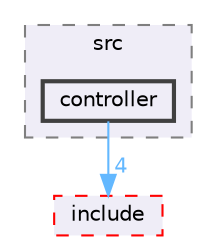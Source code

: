 digraph "C:/Users/Katia/Documents/GitHub/code_base_obscuration/src/controller"
{
 // LATEX_PDF_SIZE
  bgcolor="transparent";
  edge [fontname=Helvetica,fontsize=10,labelfontname=Helvetica,labelfontsize=10];
  node [fontname=Helvetica,fontsize=10,shape=box,height=0.2,width=0.4];
  compound=true
  subgraph clusterdir_300da7042ed4f667eb05a50c7902a11d {
    graph [ bgcolor="#efedf7", pencolor="grey50", label="src", fontname=Helvetica,fontsize=10 style="filled,dashed", URL="dir_300da7042ed4f667eb05a50c7902a11d.html",tooltip=""]
  dir_4becd99374671b12e68cd4b5d2128606 [label="controller", fillcolor="#efedf7", color="grey25", style="filled,bold", URL="dir_4becd99374671b12e68cd4b5d2128606.html",tooltip=""];
  }
  dir_22d02f5bb5fe1487c74e4ebfacc28211 [label="include", fillcolor="#efedf7", color="red", style="filled,dashed", URL="dir_22d02f5bb5fe1487c74e4ebfacc28211.html",tooltip=""];
  dir_4becd99374671b12e68cd4b5d2128606->dir_22d02f5bb5fe1487c74e4ebfacc28211 [headlabel="4", labeldistance=1.5 headhref="dir_000011_000019.html" href="dir_000011_000019.html" color="steelblue1" fontcolor="steelblue1"];
}
